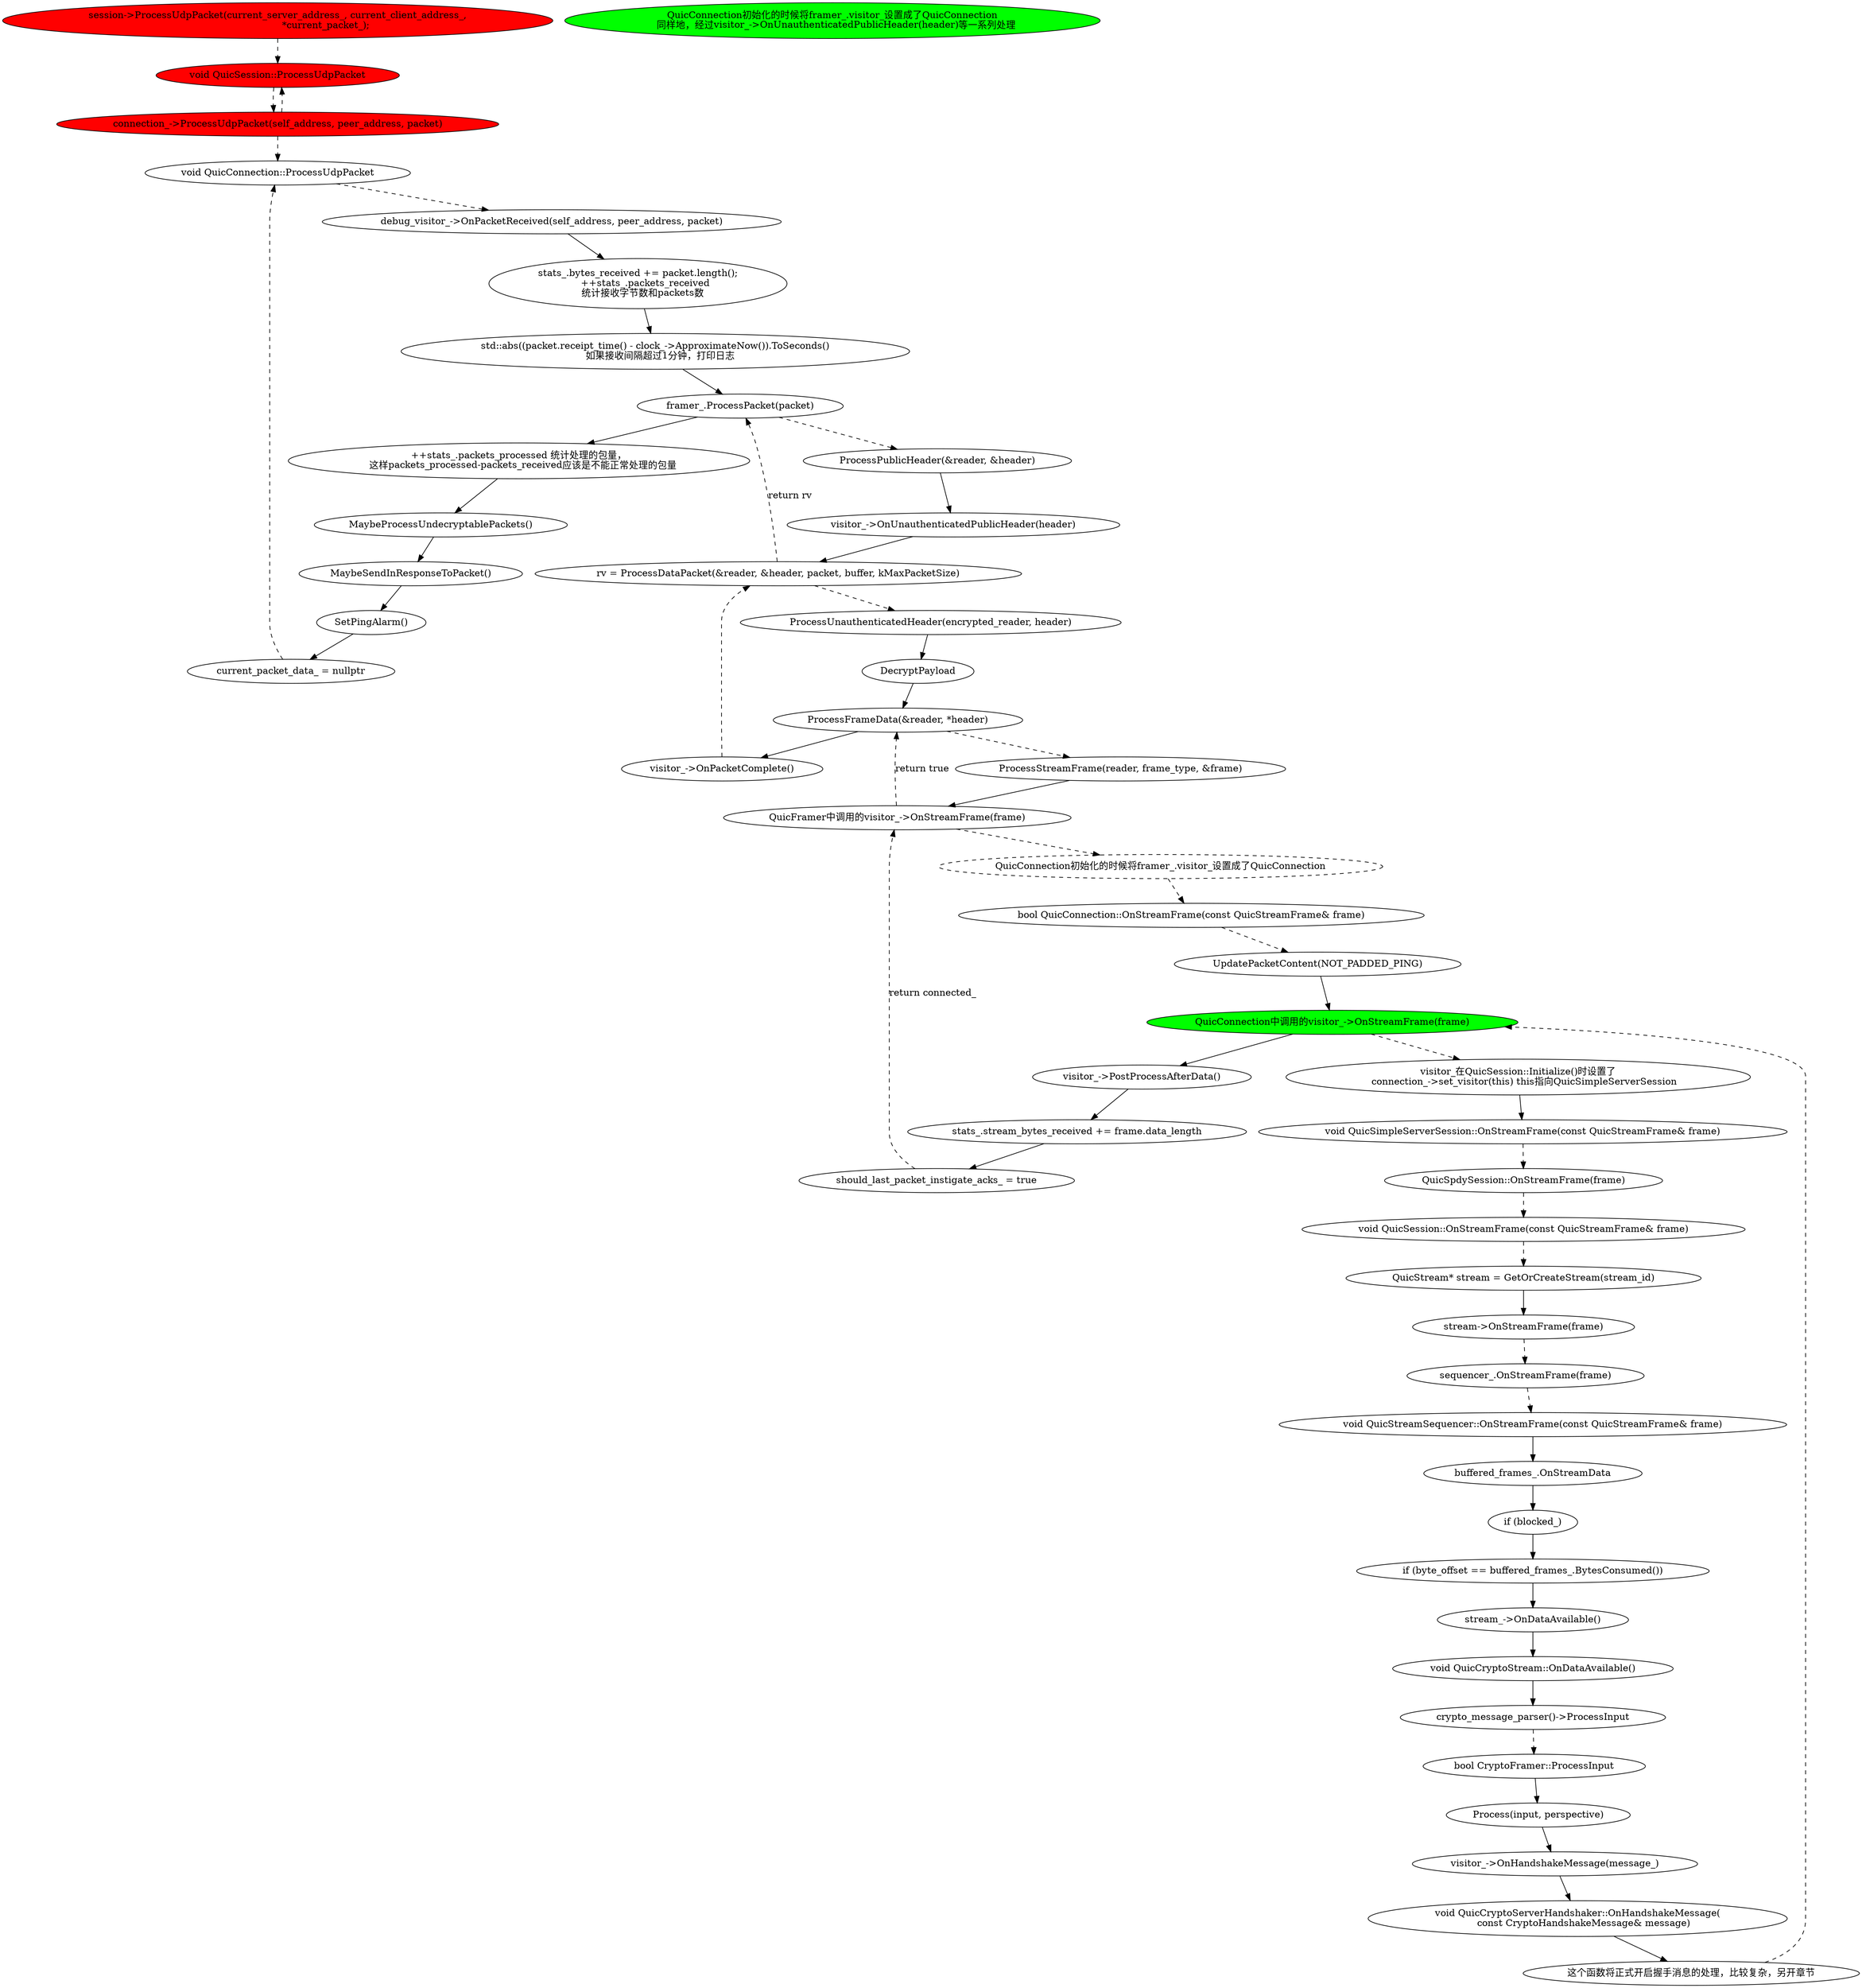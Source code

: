digraph {
    "void QuicSession::ProcessUdpPacket"[style=filled, fillcolor=red];
    "connection_->ProcessUdpPacket(self_address, peer_address, packet)"[style=filled, fillcolor=red];
    "session->ProcessUdpPacket(current_server_address_, current_client_address_,
                                *current_packet_);" [style=filled, fillcolor=red] ;

    "session->ProcessUdpPacket(current_server_address_, current_client_address_,
                                *current_packet_);"->"void QuicSession::ProcessUdpPacket"[style=dashed];
    "void QuicSession::ProcessUdpPacket"->"connection_->ProcessUdpPacket(self_address, peer_address, packet)"[style=dashed];
    "connection_->ProcessUdpPacket(self_address, peer_address, packet)"->"void QuicSession::ProcessUdpPacket"[style=dashed];

    "connection_->ProcessUdpPacket(self_address, peer_address, packet)"->"void QuicConnection::ProcessUdpPacket"[style=dashed];
    "void QuicConnection::ProcessUdpPacket"->"debug_visitor_->OnPacketReceived(self_address, peer_address, packet)"[style=dashed];
    "debug_visitor_->OnPacketReceived(self_address, peer_address, packet)"->
    "stats_.bytes_received += packet.length();
     ++stats_.packets_received
     统计接收字节数和packets数";
    "stats_.bytes_received += packet.length();
     ++stats_.packets_received
     统计接收字节数和packets数"->
    "std::abs((packet.receipt_time() - clock_->ApproximateNow()).ToSeconds()
     如果接收间隔超过1分钟，打印日志";
    "std::abs((packet.receipt_time() - clock_->ApproximateNow()).ToSeconds()
     如果接收间隔超过1分钟，打印日志"->"framer_.ProcessPacket(packet)";
    "framer_.ProcessPacket(packet)"->
    "++stats_.packets_processed 统计处理的包量，
    这样packets_processed-packets_received应该是不能正常处理的包量";
    "++stats_.packets_processed 统计处理的包量，
    这样packets_processed-packets_received应该是不能正常处理的包量"->"MaybeProcessUndecryptablePackets()";
    "MaybeProcessUndecryptablePackets()"->"MaybeSendInResponseToPacket()";
    "MaybeSendInResponseToPacket()"->"SetPingAlarm()";
    "SetPingAlarm()"->"current_packet_data_ = nullptr";
    "current_packet_data_ = nullptr"->"void QuicConnection::ProcessUdpPacket"[style=dashed];

    "QuicConnection初始化的时候将framer_.visitor_设置成了QuicConnection
    同样地，经过visitor_->OnUnauthenticatedPublicHeader(header)等一系列处理"[style=filled, fillcolor=green];

    "framer_.ProcessPacket(packet)"->"ProcessPublicHeader(&reader, &header)"[style=dashed];
    "ProcessPublicHeader(&reader, &header)"->"visitor_->OnUnauthenticatedPublicHeader(header)";
    "visitor_->OnUnauthenticatedPublicHeader(header)"->"rv = ProcessDataPacket(&reader, &header, packet, buffer, kMaxPacketSize)";
    "rv = ProcessDataPacket(&reader, &header, packet, buffer, kMaxPacketSize)"->"framer_.ProcessPacket(packet)"[style=dashed, label="return rv"];
    "rv = ProcessDataPacket(&reader, &header, packet, buffer, kMaxPacketSize)"->"ProcessUnauthenticatedHeader(encrypted_reader, header)"[style=dashed];
    "ProcessUnauthenticatedHeader(encrypted_reader, header)"->"DecryptPayload";
    "DecryptPayload"->"ProcessFrameData(&reader, *header)";
    "ProcessFrameData(&reader, *header)"->"visitor_->OnPacketComplete()";
    "visitor_->OnPacketComplete()"->"rv = ProcessDataPacket(&reader, &header, packet, buffer, kMaxPacketSize)"[labe="return true", style=dashed];
    
    "ProcessFrameData(&reader, *header)"->"ProcessStreamFrame(reader, frame_type, &frame)"[style=dashed];
    "ProcessStreamFrame(reader, frame_type, &frame)"->"QuicFramer中调用的visitor_->OnStreamFrame(frame)";
    "QuicFramer中调用的visitor_->OnStreamFrame(frame)"->"ProcessFrameData(&reader, *header)"[style=dashed, label="return true"];


    "QuicConnection初始化的时候将framer_.visitor_设置成了QuicConnection"[style=dashed];

    "QuicFramer中调用的visitor_->OnStreamFrame(frame)"->
    "QuicConnection初始化的时候将framer_.visitor_设置成了QuicConnection"[style=dashed];
    "QuicConnection初始化的时候将framer_.visitor_设置成了QuicConnection"->
    "bool QuicConnection::OnStreamFrame(const QuicStreamFrame& frame)"[style=dashed];
    "bool QuicConnection::OnStreamFrame(const QuicStreamFrame& frame)"->"UpdatePacketContent(NOT_PADDED_PING)"[style=dashed];
    "UpdatePacketContent(NOT_PADDED_PING)"->"QuicConnection中调用的visitor_->OnStreamFrame(frame)";
    "QuicConnection中调用的visitor_->OnStreamFrame(frame)"->"visitor_->PostProcessAfterData()";
    "visitor_->PostProcessAfterData()"->"stats_.stream_bytes_received += frame.data_length";
    "stats_.stream_bytes_received += frame.data_length"->"should_last_packet_instigate_acks_ = true";
    "should_last_packet_instigate_acks_ = true"->"QuicFramer中调用的visitor_->OnStreamFrame(frame)"[style=dashed, label="return connected_"];

    
    "QuicConnection中调用的visitor_->OnStreamFrame(frame)"[style=filled, fillcolor=green];
    "QuicConnection中调用的visitor_->OnStreamFrame(frame)"->
    "visitor_在QuicSession::Initialize()时设置了
    connection_->set_visitor(this) this指向QuicSimpleServerSession"[style=dashed];
    "visitor_在QuicSession::Initialize()时设置了
    connection_->set_visitor(this) this指向QuicSimpleServerSession"->"void QuicSimpleServerSession::OnStreamFrame(const QuicStreamFrame& frame)";
    "void QuicSimpleServerSession::OnStreamFrame(const QuicStreamFrame& frame)"->"QuicSpdySession::OnStreamFrame(frame)"[style=dashed];
    "QuicSpdySession::OnStreamFrame(frame)"->"void QuicSession::OnStreamFrame(const QuicStreamFrame& frame)"[style=dashed];
    "void QuicSession::OnStreamFrame(const QuicStreamFrame& frame)"->"QuicStream* stream = GetOrCreateStream(stream_id)"[style=dashed];
    "QuicStream* stream = GetOrCreateStream(stream_id)"->"stream->OnStreamFrame(frame)";
    "stream->OnStreamFrame(frame)"->"sequencer_.OnStreamFrame(frame)"[style=dashed];
    "sequencer_.OnStreamFrame(frame)"->"void QuicStreamSequencer::OnStreamFrame(const QuicStreamFrame& frame)"[style=dashed];
    "void QuicStreamSequencer::OnStreamFrame(const QuicStreamFrame& frame)"->"buffered_frames_.OnStreamData";
    "buffered_frames_.OnStreamData"->"if (blocked_)";
    "if (blocked_)"->"if (byte_offset == buffered_frames_.BytesConsumed())";
    "if (byte_offset == buffered_frames_.BytesConsumed())"->"stream_->OnDataAvailable()";
    
    "stream_->OnDataAvailable()"->"void QuicCryptoStream::OnDataAvailable()";
    "void QuicCryptoStream::OnDataAvailable()"->"crypto_message_parser()->ProcessInput";
    "crypto_message_parser()->ProcessInput"->"bool CryptoFramer::ProcessInput"[style=dashed];
    "bool CryptoFramer::ProcessInput"->"Process(input, perspective)";
    "Process(input, perspective)"->"visitor_->OnHandshakeMessage(message_)";
    "visitor_->OnHandshakeMessage(message_)"->
    "void QuicCryptoServerHandshaker::OnHandshakeMessage(
    const CryptoHandshakeMessage& message)";
    "void QuicCryptoServerHandshaker::OnHandshakeMessage(
    const CryptoHandshakeMessage& message)"->
    "这个函数将正式开启握手消息的处理，比较复杂，另开章节";
    "这个函数将正式开启握手消息的处理，比较复杂，另开章节"->"QuicConnection中调用的visitor_->OnStreamFrame(frame)"[style=dashed];
}
